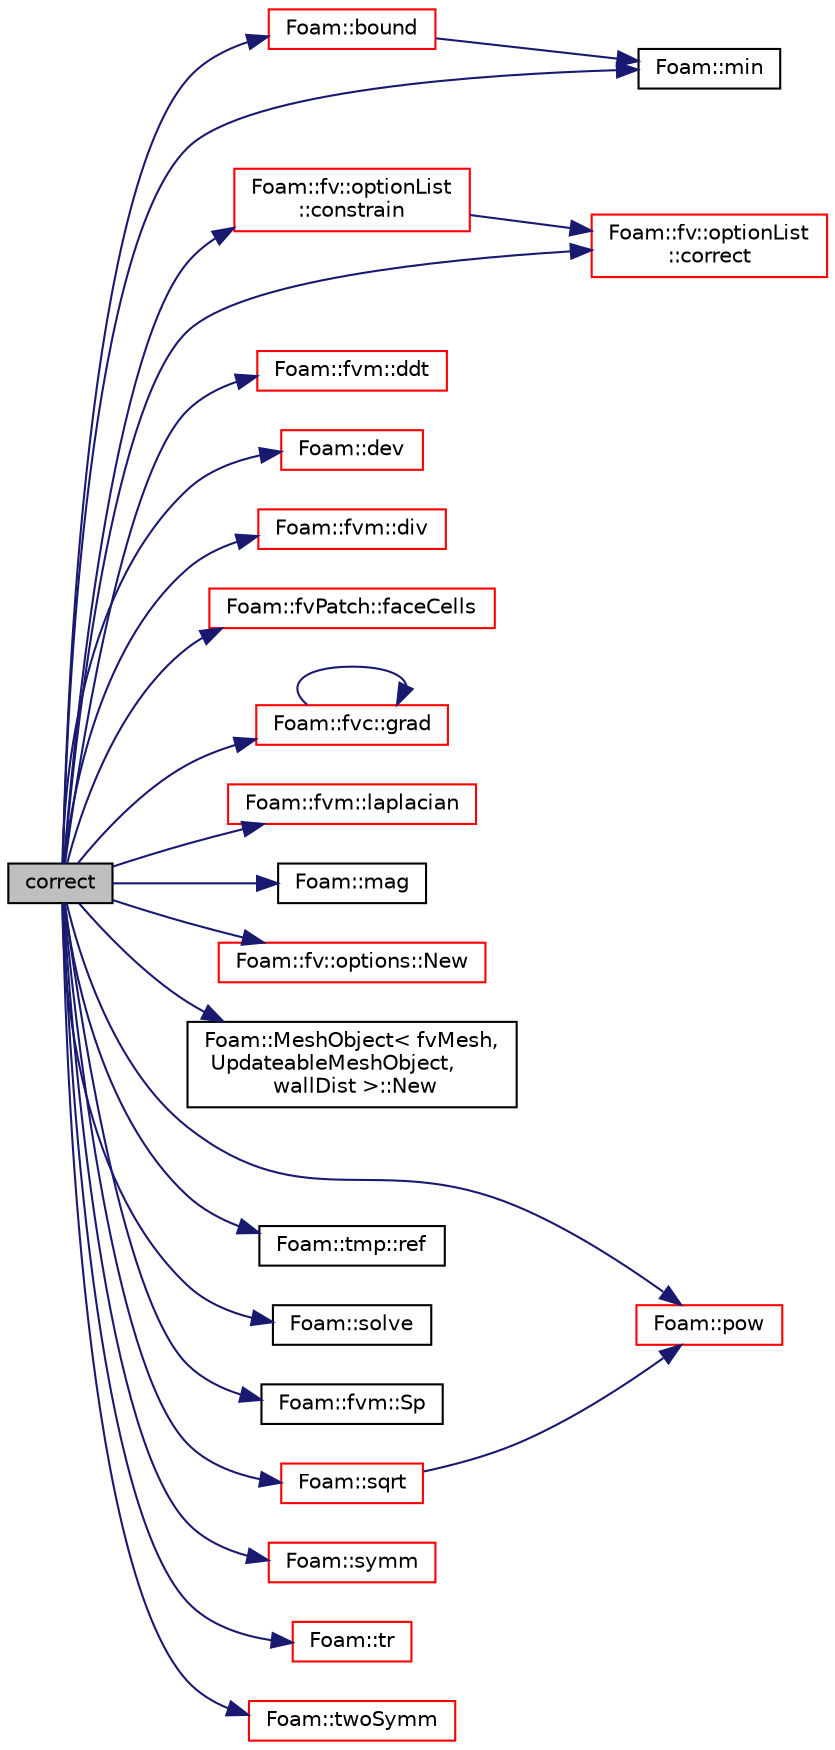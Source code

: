 digraph "correct"
{
  bgcolor="transparent";
  edge [fontname="Helvetica",fontsize="10",labelfontname="Helvetica",labelfontsize="10"];
  node [fontname="Helvetica",fontsize="10",shape=record];
  rankdir="LR";
  Node773 [label="correct",height=0.2,width=0.4,color="black", fillcolor="grey75", style="filled", fontcolor="black"];
  Node773 -> Node774 [color="midnightblue",fontsize="10",style="solid",fontname="Helvetica"];
  Node774 [label="Foam::bound",height=0.2,width=0.4,color="red",URL="$a21851.html#a334b2a2d0ce7997d360f7a018174a077",tooltip="Bound the given scalar field if it has gone unbounded. "];
  Node774 -> Node972 [color="midnightblue",fontsize="10",style="solid",fontname="Helvetica"];
  Node972 [label="Foam::min",height=0.2,width=0.4,color="black",URL="$a21851.html#a253e112ad2d56d96230ff39ea7f442dc"];
  Node773 -> Node1084 [color="midnightblue",fontsize="10",style="solid",fontname="Helvetica"];
  Node1084 [label="Foam::fv::optionList\l::constrain",height=0.2,width=0.4,color="red",URL="$a22669.html#ab41c286bca1d06f1df7ae33c4f45b1bd",tooltip="Apply constraints to equation. "];
  Node1084 -> Node1091 [color="midnightblue",fontsize="10",style="solid",fontname="Helvetica"];
  Node1091 [label="Foam::fv::optionList\l::correct",height=0.2,width=0.4,color="red",URL="$a22669.html#ae3e6a795c3429c465e44e8953d47e34a",tooltip="Apply correction to field. "];
  Node773 -> Node1091 [color="midnightblue",fontsize="10",style="solid",fontname="Helvetica"];
  Node773 -> Node1098 [color="midnightblue",fontsize="10",style="solid",fontname="Helvetica"];
  Node1098 [label="Foam::fvm::ddt",height=0.2,width=0.4,color="red",URL="$a21862.html#a2d88eca98ab69b84af7ddb96e35f5a44"];
  Node773 -> Node1099 [color="midnightblue",fontsize="10",style="solid",fontname="Helvetica"];
  Node1099 [label="Foam::dev",height=0.2,width=0.4,color="red",URL="$a21851.html#a042ede1d98e91923a7cc5e14e9f86854"];
  Node773 -> Node1100 [color="midnightblue",fontsize="10",style="solid",fontname="Helvetica"];
  Node1100 [label="Foam::fvm::div",height=0.2,width=0.4,color="red",URL="$a21862.html#a058dd4757c11ae656c8d576632b33d25"];
  Node773 -> Node1109 [color="midnightblue",fontsize="10",style="solid",fontname="Helvetica"];
  Node1109 [label="Foam::fvPatch::faceCells",height=0.2,width=0.4,color="red",URL="$a23693.html#afbfac825732ef2770fff4261b4e930e9",tooltip="Return faceCells. "];
  Node773 -> Node1113 [color="midnightblue",fontsize="10",style="solid",fontname="Helvetica"];
  Node1113 [label="Foam::fvc::grad",height=0.2,width=0.4,color="red",URL="$a21861.html#a7c00ec90ecc15ed3005255e42c52827a"];
  Node1113 -> Node1113 [color="midnightblue",fontsize="10",style="solid",fontname="Helvetica"];
  Node773 -> Node1115 [color="midnightblue",fontsize="10",style="solid",fontname="Helvetica"];
  Node1115 [label="Foam::fvm::laplacian",height=0.2,width=0.4,color="red",URL="$a21862.html#a05679b154654e47e9f1e2fbd2bc0bae0"];
  Node773 -> Node878 [color="midnightblue",fontsize="10",style="solid",fontname="Helvetica"];
  Node878 [label="Foam::mag",height=0.2,width=0.4,color="black",URL="$a21851.html#a929da2a3fdcf3dacbbe0487d3a330dae"];
  Node773 -> Node972 [color="midnightblue",fontsize="10",style="solid",fontname="Helvetica"];
  Node773 -> Node1116 [color="midnightblue",fontsize="10",style="solid",fontname="Helvetica"];
  Node1116 [label="Foam::fv::options::New",height=0.2,width=0.4,color="red",URL="$a22673.html#a616ee355e53d26b92cf6a39d39f5c594",tooltip="Construct fvOptions and register to datbase if not present. "];
  Node773 -> Node1130 [color="midnightblue",fontsize="10",style="solid",fontname="Helvetica"];
  Node1130 [label="Foam::MeshObject\< fvMesh,\l UpdateableMeshObject,\l wallDist \>::New",height=0.2,width=0.4,color="black",URL="$a28289.html#ab61cc2091ec1fd7e08e8948e84235a05"];
  Node773 -> Node830 [color="midnightblue",fontsize="10",style="solid",fontname="Helvetica"];
  Node830 [label="Foam::pow",height=0.2,width=0.4,color="red",URL="$a21851.html#a7500c8e9d27a442adc75e287de074c7c"];
  Node773 -> Node785 [color="midnightblue",fontsize="10",style="solid",fontname="Helvetica"];
  Node785 [label="Foam::tmp::ref",height=0.2,width=0.4,color="black",URL="$a27077.html#aeaf81e641282874cef07f5b808efc83b",tooltip="Return non-const reference or generate a fatal error. "];
  Node773 -> Node1131 [color="midnightblue",fontsize="10",style="solid",fontname="Helvetica"];
  Node1131 [label="Foam::solve",height=0.2,width=0.4,color="black",URL="$a21851.html#a8d0243cca6dbaab978da0126875aa319",tooltip="Solve returning the solution statistics given convergence tolerance. "];
  Node773 -> Node1132 [color="midnightblue",fontsize="10",style="solid",fontname="Helvetica"];
  Node1132 [label="Foam::fvm::Sp",height=0.2,width=0.4,color="black",URL="$a21862.html#a85d1dcca92042fd0a570c31ea79c160d"];
  Node773 -> Node1133 [color="midnightblue",fontsize="10",style="solid",fontname="Helvetica"];
  Node1133 [label="Foam::sqrt",height=0.2,width=0.4,color="red",URL="$a21851.html#a8616bd62eebf2342a80222fecb1bda71"];
  Node1133 -> Node830 [color="midnightblue",fontsize="10",style="solid",fontname="Helvetica"];
  Node773 -> Node1134 [color="midnightblue",fontsize="10",style="solid",fontname="Helvetica"];
  Node1134 [label="Foam::symm",height=0.2,width=0.4,color="red",URL="$a21851.html#a112755faabb5ff081d7a25a936a1d3c4"];
  Node773 -> Node1135 [color="midnightblue",fontsize="10",style="solid",fontname="Helvetica"];
  Node1135 [label="Foam::tr",height=0.2,width=0.4,color="red",URL="$a21851.html#a16888f82e1accdb4c88dc9573a1dd02e"];
  Node773 -> Node1136 [color="midnightblue",fontsize="10",style="solid",fontname="Helvetica"];
  Node1136 [label="Foam::twoSymm",height=0.2,width=0.4,color="red",URL="$a21851.html#a446550beb700669a32e76d9b87d5e043"];
}
